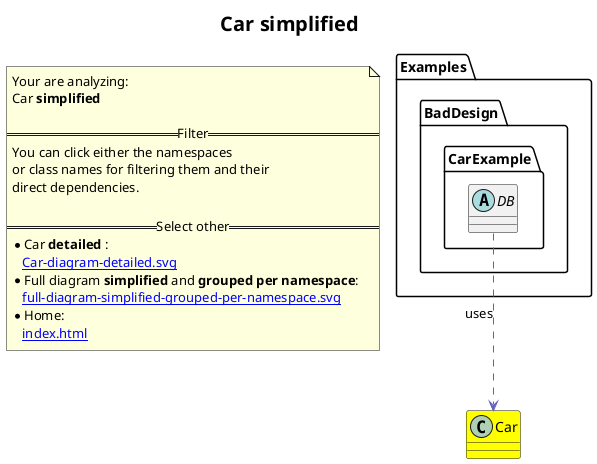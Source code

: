 @startuml
skinparam linetype ortho
title <size:20>Car **simplified** </size>
note "Your are analyzing:\nCar **simplified** \n\n==Filter==\nYou can click either the namespaces \nor class names for filtering them and their\ndirect dependencies.\n\n==Select other==\n* Car **detailed** :\n   [[Car-diagram-detailed.svg]]\n* Full diagram **simplified** and **grouped per namespace**:\n   [[full-diagram-simplified-grouped-per-namespace.svg]]\n* Home:\n   [[index.html]]" as FloatingNote
class Car [[Car-diagram-simplified.svg]] #yellow {
}
    abstract class Examples.BadDesign.CarExample.DB [[Examples.BadDesign.CarExample.DB-diagram-simplified.svg]]  {
    }
 ' *************************************** 
 ' *************************************** 
 ' *************************************** 
' Class relations extracted from namespace:
' 
' Class relations extracted from namespace:
' Examples.BadDesign.CarExample
Examples.BadDesign.CarExample.DB .[#6060BB].> Car  : uses 
@enduml